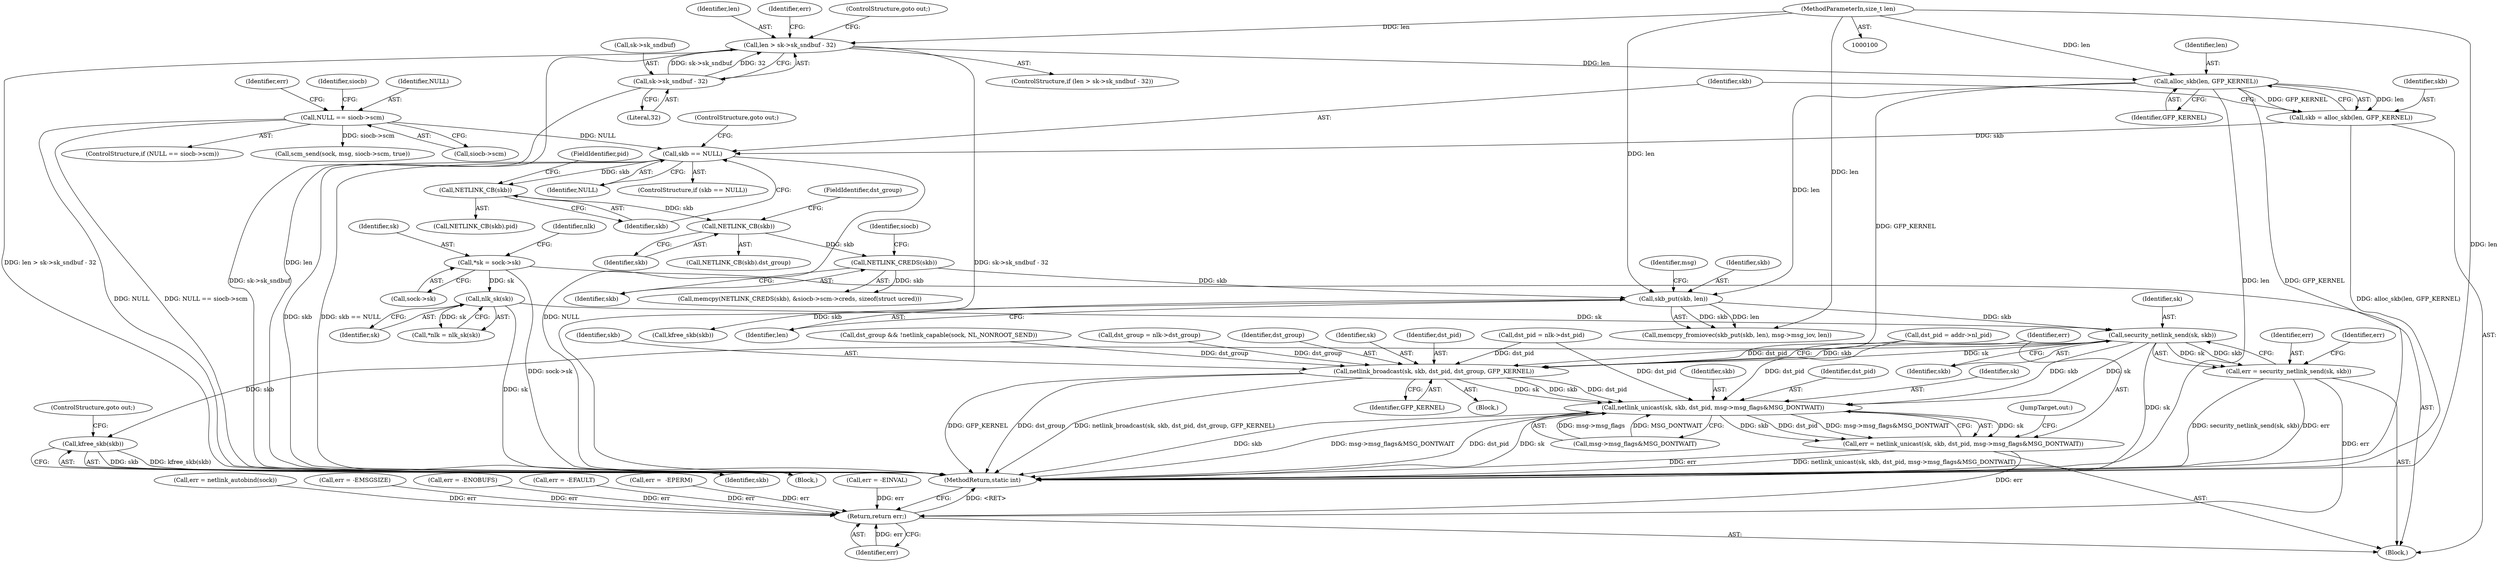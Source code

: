 digraph "0_linux_20e1db19db5d6b9e4e83021595eab0dc8f107bef_0@API" {
"1000304" [label="(Call,security_netlink_send(sk, skb))"];
"1000120" [label="(Call,nlk_sk(sk))"];
"1000112" [label="(Call,*sk = sock->sk)"];
"1000291" [label="(Call,skb_put(skb, len))"];
"1000275" [label="(Call,NETLINK_CREDS(skb))"];
"1000270" [label="(Call,NETLINK_CB(skb))"];
"1000262" [label="(Call,NETLINK_CB(skb))"];
"1000256" [label="(Call,skb == NULL)"];
"1000250" [label="(Call,skb = alloc_skb(len, GFP_KERNEL))"];
"1000252" [label="(Call,alloc_skb(len, GFP_KERNEL))"];
"1000238" [label="(Call,len > sk->sk_sndbuf - 32)"];
"1000104" [label="(MethodParameterIn,size_t len)"];
"1000240" [label="(Call,sk->sk_sndbuf - 32)"];
"1000143" [label="(Call,NULL == siocb->scm)"];
"1000302" [label="(Call,err = security_netlink_send(sk, skb))"];
"1000343" [label="(Return,return err;)"];
"1000310" [label="(Call,kfree_skb(skb))"];
"1000321" [label="(Call,netlink_broadcast(sk, skb, dst_pid, dst_group, GFP_KERNEL))"];
"1000329" [label="(Call,netlink_unicast(sk, skb, dst_pid, msg->msg_flags&MSG_DONTWAIT))"];
"1000327" [label="(Call,err = netlink_unicast(sk, skb, dst_pid, msg->msg_flags&MSG_DONTWAIT))"];
"1000241" [label="(Call,sk->sk_sndbuf)"];
"1000226" [label="(Call,err = netlink_autobind(sock))"];
"1000275" [label="(Call,NETLINK_CREDS(skb))"];
"1000118" [label="(Call,*nlk = nlk_sk(sk))"];
"1000252" [label="(Call,alloc_skb(len, GFP_KERNEL))"];
"1000264" [label="(FieldIdentifier,pid)"];
"1000257" [label="(Identifier,skb)"];
"1000250" [label="(Call,skb = alloc_skb(len, GFP_KERNEL))"];
"1000272" [label="(FieldIdentifier,dst_group)"];
"1000201" [label="(Call,dst_group && !netlink_capable(sock, NL_NONROOT_SEND))"];
"1000302" [label="(Call,err = security_netlink_send(sk, skb))"];
"1000233" [label="(Call,err = -EMSGSIZE)"];
"1000332" [label="(Identifier,dst_pid)"];
"1000312" [label="(ControlStructure,goto out;)"];
"1000325" [label="(Identifier,dst_group)"];
"1000308" [label="(Identifier,err)"];
"1000246" [label="(Call,err = -ENOBUFS)"];
"1000322" [label="(Identifier,sk)"];
"1000270" [label="(Call,NETLINK_CB(skb))"];
"1000185" [label="(Call,dst_pid = addr->nl_pid)"];
"1000258" [label="(Identifier,NULL)"];
"1000299" [label="(Call,kfree_skb(skb))"];
"1000330" [label="(Identifier,sk)"];
"1000329" [label="(Call,netlink_unicast(sk, skb, dst_pid, msg->msg_flags&MSG_DONTWAIT))"];
"1000324" [label="(Identifier,dst_pid)"];
"1000253" [label="(Identifier,len)"];
"1000333" [label="(Call,msg->msg_flags&MSG_DONTWAIT)"];
"1000119" [label="(Identifier,nlk)"];
"1000120" [label="(Call,nlk_sk(sk))"];
"1000261" [label="(Call,NETLINK_CB(skb).pid)"];
"1000105" [label="(Block,)"];
"1000327" [label="(Call,err = netlink_unicast(sk, skb, dst_pid, msg->msg_flags&MSG_DONTWAIT))"];
"1000144" [label="(Identifier,NULL)"];
"1000345" [label="(MethodReturn,static int)"];
"1000259" [label="(ControlStructure,goto out;)"];
"1000306" [label="(Identifier,skb)"];
"1000245" [label="(ControlStructure,goto out;)"];
"1000326" [label="(Identifier,GFP_KERNEL)"];
"1000323" [label="(Identifier,skb)"];
"1000303" [label="(Identifier,err)"];
"1000305" [label="(Identifier,sk)"];
"1000104" [label="(MethodParameterIn,size_t len)"];
"1000263" [label="(Identifier,skb)"];
"1000143" [label="(Call,NULL == siocb->scm)"];
"1000254" [label="(Identifier,GFP_KERNEL)"];
"1000114" [label="(Call,sock->sk)"];
"1000285" [label="(Call,err = -EFAULT)"];
"1000291" [label="(Call,skb_put(skb, len))"];
"1000309" [label="(Block,)"];
"1000343" [label="(Return,return err;)"];
"1000155" [label="(Identifier,err)"];
"1000142" [label="(ControlStructure,if (NULL == siocb->scm))"];
"1000292" [label="(Identifier,skb)"];
"1000269" [label="(Call,NETLINK_CB(skb).dst_group)"];
"1000315" [label="(Block,)"];
"1000240" [label="(Call,sk->sk_sndbuf - 32)"];
"1000344" [label="(Identifier,err)"];
"1000244" [label="(Literal,32)"];
"1000121" [label="(Identifier,sk)"];
"1000112" [label="(Call,*sk = sock->sk)"];
"1000290" [label="(Call,memcpy_fromiovec(skb_put(skb, len), msg->msg_iov, len))"];
"1000196" [label="(Call,err =  -EPERM)"];
"1000271" [label="(Identifier,skb)"];
"1000238" [label="(Call,len > sk->sk_sndbuf - 32)"];
"1000293" [label="(Identifier,len)"];
"1000304" [label="(Call,security_netlink_send(sk, skb))"];
"1000276" [label="(Identifier,skb)"];
"1000262" [label="(Call,NETLINK_CB(skb))"];
"1000255" [label="(ControlStructure,if (skb == NULL))"];
"1000338" [label="(JumpTarget,out:)"];
"1000239" [label="(Identifier,len)"];
"1000156" [label="(Call,scm_send(sock, msg, siocb->scm, true))"];
"1000280" [label="(Identifier,siocb)"];
"1000321" [label="(Call,netlink_broadcast(sk, skb, dst_pid, dst_group, GFP_KERNEL))"];
"1000150" [label="(Identifier,siocb)"];
"1000210" [label="(Call,dst_pid = nlk->dst_pid)"];
"1000295" [label="(Identifier,msg)"];
"1000247" [label="(Identifier,err)"];
"1000174" [label="(Call,err = -EINVAL)"];
"1000251" [label="(Identifier,skb)"];
"1000256" [label="(Call,skb == NULL)"];
"1000145" [label="(Call,siocb->scm)"];
"1000311" [label="(Identifier,skb)"];
"1000328" [label="(Identifier,err)"];
"1000215" [label="(Call,dst_group = nlk->dst_group)"];
"1000237" [label="(ControlStructure,if (len > sk->sk_sndbuf - 32))"];
"1000331" [label="(Identifier,skb)"];
"1000113" [label="(Identifier,sk)"];
"1000274" [label="(Call,memcpy(NETLINK_CREDS(skb), &siocb->scm->creds, sizeof(struct ucred)))"];
"1000310" [label="(Call,kfree_skb(skb))"];
"1000304" -> "1000302"  [label="AST: "];
"1000304" -> "1000306"  [label="CFG: "];
"1000305" -> "1000304"  [label="AST: "];
"1000306" -> "1000304"  [label="AST: "];
"1000302" -> "1000304"  [label="CFG: "];
"1000304" -> "1000345"  [label="DDG: sk"];
"1000304" -> "1000302"  [label="DDG: sk"];
"1000304" -> "1000302"  [label="DDG: skb"];
"1000120" -> "1000304"  [label="DDG: sk"];
"1000291" -> "1000304"  [label="DDG: skb"];
"1000304" -> "1000310"  [label="DDG: skb"];
"1000304" -> "1000321"  [label="DDG: sk"];
"1000304" -> "1000321"  [label="DDG: skb"];
"1000304" -> "1000329"  [label="DDG: sk"];
"1000304" -> "1000329"  [label="DDG: skb"];
"1000120" -> "1000118"  [label="AST: "];
"1000120" -> "1000121"  [label="CFG: "];
"1000121" -> "1000120"  [label="AST: "];
"1000118" -> "1000120"  [label="CFG: "];
"1000120" -> "1000345"  [label="DDG: sk"];
"1000120" -> "1000118"  [label="DDG: sk"];
"1000112" -> "1000120"  [label="DDG: sk"];
"1000112" -> "1000105"  [label="AST: "];
"1000112" -> "1000114"  [label="CFG: "];
"1000113" -> "1000112"  [label="AST: "];
"1000114" -> "1000112"  [label="AST: "];
"1000119" -> "1000112"  [label="CFG: "];
"1000112" -> "1000345"  [label="DDG: sock->sk"];
"1000291" -> "1000290"  [label="AST: "];
"1000291" -> "1000293"  [label="CFG: "];
"1000292" -> "1000291"  [label="AST: "];
"1000293" -> "1000291"  [label="AST: "];
"1000295" -> "1000291"  [label="CFG: "];
"1000291" -> "1000290"  [label="DDG: skb"];
"1000291" -> "1000290"  [label="DDG: len"];
"1000275" -> "1000291"  [label="DDG: skb"];
"1000252" -> "1000291"  [label="DDG: len"];
"1000104" -> "1000291"  [label="DDG: len"];
"1000291" -> "1000299"  [label="DDG: skb"];
"1000275" -> "1000274"  [label="AST: "];
"1000275" -> "1000276"  [label="CFG: "];
"1000276" -> "1000275"  [label="AST: "];
"1000280" -> "1000275"  [label="CFG: "];
"1000275" -> "1000274"  [label="DDG: skb"];
"1000270" -> "1000275"  [label="DDG: skb"];
"1000270" -> "1000269"  [label="AST: "];
"1000270" -> "1000271"  [label="CFG: "];
"1000271" -> "1000270"  [label="AST: "];
"1000272" -> "1000270"  [label="CFG: "];
"1000262" -> "1000270"  [label="DDG: skb"];
"1000262" -> "1000261"  [label="AST: "];
"1000262" -> "1000263"  [label="CFG: "];
"1000263" -> "1000262"  [label="AST: "];
"1000264" -> "1000262"  [label="CFG: "];
"1000256" -> "1000262"  [label="DDG: skb"];
"1000256" -> "1000255"  [label="AST: "];
"1000256" -> "1000258"  [label="CFG: "];
"1000257" -> "1000256"  [label="AST: "];
"1000258" -> "1000256"  [label="AST: "];
"1000259" -> "1000256"  [label="CFG: "];
"1000263" -> "1000256"  [label="CFG: "];
"1000256" -> "1000345"  [label="DDG: NULL"];
"1000256" -> "1000345"  [label="DDG: skb"];
"1000256" -> "1000345"  [label="DDG: skb == NULL"];
"1000250" -> "1000256"  [label="DDG: skb"];
"1000143" -> "1000256"  [label="DDG: NULL"];
"1000250" -> "1000105"  [label="AST: "];
"1000250" -> "1000252"  [label="CFG: "];
"1000251" -> "1000250"  [label="AST: "];
"1000252" -> "1000250"  [label="AST: "];
"1000257" -> "1000250"  [label="CFG: "];
"1000250" -> "1000345"  [label="DDG: alloc_skb(len, GFP_KERNEL)"];
"1000252" -> "1000250"  [label="DDG: len"];
"1000252" -> "1000250"  [label="DDG: GFP_KERNEL"];
"1000252" -> "1000254"  [label="CFG: "];
"1000253" -> "1000252"  [label="AST: "];
"1000254" -> "1000252"  [label="AST: "];
"1000252" -> "1000345"  [label="DDG: len"];
"1000252" -> "1000345"  [label="DDG: GFP_KERNEL"];
"1000238" -> "1000252"  [label="DDG: len"];
"1000104" -> "1000252"  [label="DDG: len"];
"1000252" -> "1000321"  [label="DDG: GFP_KERNEL"];
"1000238" -> "1000237"  [label="AST: "];
"1000238" -> "1000240"  [label="CFG: "];
"1000239" -> "1000238"  [label="AST: "];
"1000240" -> "1000238"  [label="AST: "];
"1000245" -> "1000238"  [label="CFG: "];
"1000247" -> "1000238"  [label="CFG: "];
"1000238" -> "1000345"  [label="DDG: len"];
"1000238" -> "1000345"  [label="DDG: sk->sk_sndbuf - 32"];
"1000238" -> "1000345"  [label="DDG: len > sk->sk_sndbuf - 32"];
"1000104" -> "1000238"  [label="DDG: len"];
"1000240" -> "1000238"  [label="DDG: sk->sk_sndbuf"];
"1000240" -> "1000238"  [label="DDG: 32"];
"1000104" -> "1000100"  [label="AST: "];
"1000104" -> "1000345"  [label="DDG: len"];
"1000104" -> "1000290"  [label="DDG: len"];
"1000240" -> "1000244"  [label="CFG: "];
"1000241" -> "1000240"  [label="AST: "];
"1000244" -> "1000240"  [label="AST: "];
"1000240" -> "1000345"  [label="DDG: sk->sk_sndbuf"];
"1000143" -> "1000142"  [label="AST: "];
"1000143" -> "1000145"  [label="CFG: "];
"1000144" -> "1000143"  [label="AST: "];
"1000145" -> "1000143"  [label="AST: "];
"1000150" -> "1000143"  [label="CFG: "];
"1000155" -> "1000143"  [label="CFG: "];
"1000143" -> "1000345"  [label="DDG: NULL"];
"1000143" -> "1000345"  [label="DDG: NULL == siocb->scm"];
"1000143" -> "1000156"  [label="DDG: siocb->scm"];
"1000302" -> "1000105"  [label="AST: "];
"1000303" -> "1000302"  [label="AST: "];
"1000308" -> "1000302"  [label="CFG: "];
"1000302" -> "1000345"  [label="DDG: security_netlink_send(sk, skb)"];
"1000302" -> "1000345"  [label="DDG: err"];
"1000302" -> "1000343"  [label="DDG: err"];
"1000343" -> "1000105"  [label="AST: "];
"1000343" -> "1000344"  [label="CFG: "];
"1000344" -> "1000343"  [label="AST: "];
"1000345" -> "1000343"  [label="CFG: "];
"1000343" -> "1000345"  [label="DDG: <RET>"];
"1000344" -> "1000343"  [label="DDG: err"];
"1000285" -> "1000343"  [label="DDG: err"];
"1000226" -> "1000343"  [label="DDG: err"];
"1000327" -> "1000343"  [label="DDG: err"];
"1000196" -> "1000343"  [label="DDG: err"];
"1000233" -> "1000343"  [label="DDG: err"];
"1000174" -> "1000343"  [label="DDG: err"];
"1000246" -> "1000343"  [label="DDG: err"];
"1000310" -> "1000309"  [label="AST: "];
"1000310" -> "1000311"  [label="CFG: "];
"1000311" -> "1000310"  [label="AST: "];
"1000312" -> "1000310"  [label="CFG: "];
"1000310" -> "1000345"  [label="DDG: kfree_skb(skb)"];
"1000310" -> "1000345"  [label="DDG: skb"];
"1000321" -> "1000315"  [label="AST: "];
"1000321" -> "1000326"  [label="CFG: "];
"1000322" -> "1000321"  [label="AST: "];
"1000323" -> "1000321"  [label="AST: "];
"1000324" -> "1000321"  [label="AST: "];
"1000325" -> "1000321"  [label="AST: "];
"1000326" -> "1000321"  [label="AST: "];
"1000328" -> "1000321"  [label="CFG: "];
"1000321" -> "1000345"  [label="DDG: GFP_KERNEL"];
"1000321" -> "1000345"  [label="DDG: dst_group"];
"1000321" -> "1000345"  [label="DDG: netlink_broadcast(sk, skb, dst_pid, dst_group, GFP_KERNEL)"];
"1000185" -> "1000321"  [label="DDG: dst_pid"];
"1000210" -> "1000321"  [label="DDG: dst_pid"];
"1000215" -> "1000321"  [label="DDG: dst_group"];
"1000201" -> "1000321"  [label="DDG: dst_group"];
"1000321" -> "1000329"  [label="DDG: sk"];
"1000321" -> "1000329"  [label="DDG: skb"];
"1000321" -> "1000329"  [label="DDG: dst_pid"];
"1000329" -> "1000327"  [label="AST: "];
"1000329" -> "1000333"  [label="CFG: "];
"1000330" -> "1000329"  [label="AST: "];
"1000331" -> "1000329"  [label="AST: "];
"1000332" -> "1000329"  [label="AST: "];
"1000333" -> "1000329"  [label="AST: "];
"1000327" -> "1000329"  [label="CFG: "];
"1000329" -> "1000345"  [label="DDG: skb"];
"1000329" -> "1000345"  [label="DDG: msg->msg_flags&MSG_DONTWAIT"];
"1000329" -> "1000345"  [label="DDG: dst_pid"];
"1000329" -> "1000345"  [label="DDG: sk"];
"1000329" -> "1000327"  [label="DDG: sk"];
"1000329" -> "1000327"  [label="DDG: skb"];
"1000329" -> "1000327"  [label="DDG: dst_pid"];
"1000329" -> "1000327"  [label="DDG: msg->msg_flags&MSG_DONTWAIT"];
"1000185" -> "1000329"  [label="DDG: dst_pid"];
"1000210" -> "1000329"  [label="DDG: dst_pid"];
"1000333" -> "1000329"  [label="DDG: msg->msg_flags"];
"1000333" -> "1000329"  [label="DDG: MSG_DONTWAIT"];
"1000327" -> "1000105"  [label="AST: "];
"1000328" -> "1000327"  [label="AST: "];
"1000338" -> "1000327"  [label="CFG: "];
"1000327" -> "1000345"  [label="DDG: err"];
"1000327" -> "1000345"  [label="DDG: netlink_unicast(sk, skb, dst_pid, msg->msg_flags&MSG_DONTWAIT)"];
}
